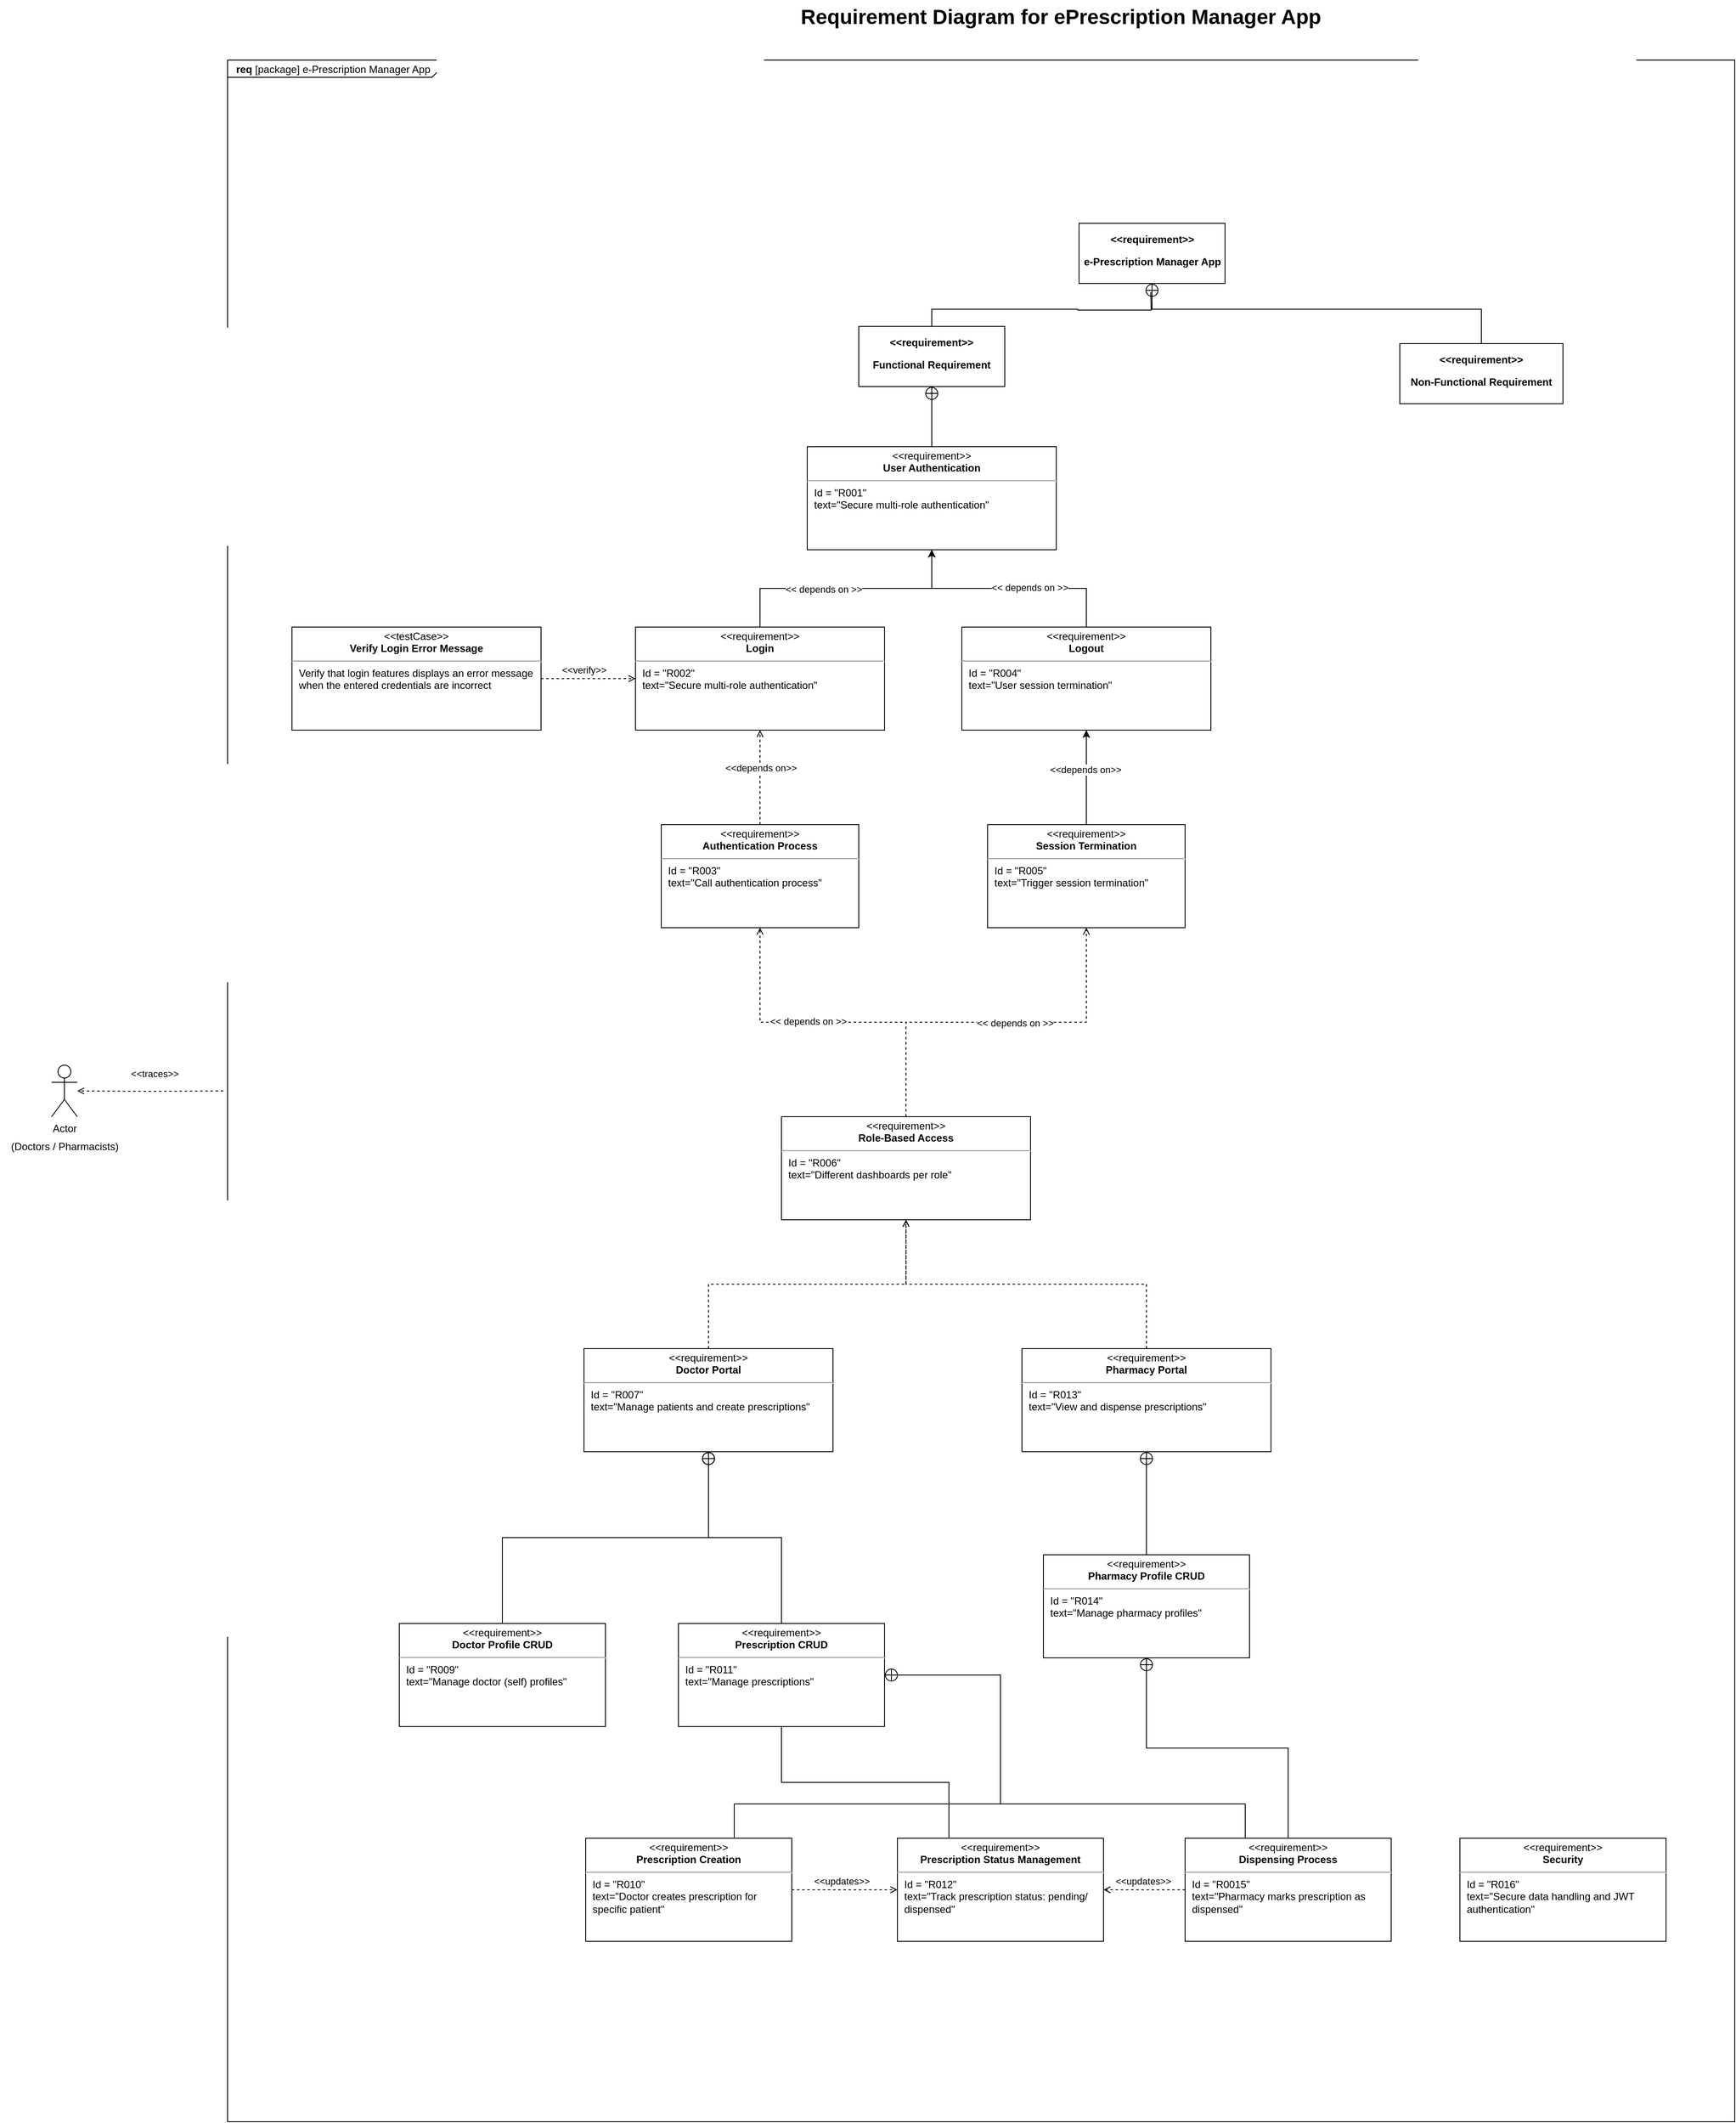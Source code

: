 <mxfile version="28.1.0">
  <diagram name="Page-1" id="929967ad-93f9-6ef4-fab6-5d389245f69c">
    <mxGraphModel dx="2912.5" dy="1089" grid="1" gridSize="10" guides="1" tooltips="1" connect="1" arrows="1" fold="1" page="1" pageScale="1.5" pageWidth="1169" pageHeight="826" background="none" math="0" shadow="0">
      <root>
        <mxCell id="0" style=";html=1;" />
        <mxCell id="1" style=";html=1;" parent="0" />
        <mxCell id="_4qBEY4-anrujqpdwUIn-2" style="edgeStyle=orthogonalEdgeStyle;rounded=0;orthogonalLoop=1;jettySize=auto;html=1;dashed=1;endArrow=open;endFill=0;" parent="1" target="_4qBEY4-anrujqpdwUIn-1" edge="1">
          <mxGeometry relative="1" as="geometry">
            <mxPoint x="80" y="612.5" as="targetPoint" />
            <mxPoint x="-120" y="1300" as="sourcePoint" />
          </mxGeometry>
        </mxCell>
        <mxCell id="_4qBEY4-anrujqpdwUIn-28" value="&amp;lt;&amp;lt;traces&amp;gt;&amp;gt;" style="edgeLabel;html=1;align=center;verticalAlign=middle;resizable=0;points=[];" parent="_4qBEY4-anrujqpdwUIn-2" vertex="1" connectable="0">
          <mxGeometry x="0.359" y="1" relative="1" as="geometry">
            <mxPoint x="35" y="-21" as="offset" />
          </mxGeometry>
        </mxCell>
        <mxCell id="1672d66443f91eb5-1" value="&lt;p style=&quot;margin: 0px ; margin-top: 4px ; margin-left: 10px ; text-align: left&quot;&gt;&lt;b&gt;req&lt;/b&gt;&amp;nbsp;[package] e-Prescription Manager App&lt;/p&gt;" style="html=1;strokeWidth=1;shape=mxgraph.sysml.package;html=1;overflow=fill;whiteSpace=wrap;fillColor=none;gradientColor=none;fontSize=12;align=center;labelX=248.83;" parent="1" vertex="1">
          <mxGeometry x="-115" y="100" width="1755" height="2400" as="geometry" />
        </mxCell>
        <mxCell id="1kUbgRuZnsbzXphaPKb2-5" style="edgeStyle=orthogonalEdgeStyle;rounded=0;orthogonalLoop=1;jettySize=auto;html=1;entryX=0.5;entryY=1;entryDx=0;entryDy=0;dashed=1;endArrow=open;endFill=0;" edge="1" parent="1" source="1672d66443f91eb5-10" target="_4qBEY4-anrujqpdwUIn-47">
          <mxGeometry relative="1" as="geometry" />
        </mxCell>
        <mxCell id="1kUbgRuZnsbzXphaPKb2-6" value="&amp;lt;&amp;lt; depends on &amp;gt;&amp;gt;" style="edgeLabel;html=1;align=center;verticalAlign=middle;resizable=0;points=[];" vertex="1" connectable="0" parent="1kUbgRuZnsbzXphaPKb2-5">
          <mxGeometry x="0.15" y="-1" relative="1" as="geometry">
            <mxPoint as="offset" />
          </mxGeometry>
        </mxCell>
        <mxCell id="1kUbgRuZnsbzXphaPKb2-7" style="edgeStyle=orthogonalEdgeStyle;rounded=0;orthogonalLoop=1;jettySize=auto;html=1;dashed=1;endArrow=open;endFill=0;" edge="1" parent="1" source="1672d66443f91eb5-10" target="_4qBEY4-anrujqpdwUIn-48">
          <mxGeometry relative="1" as="geometry">
            <Array as="points">
              <mxPoint x="675" y="1220" />
              <mxPoint x="885" y="1220" />
            </Array>
          </mxGeometry>
        </mxCell>
        <mxCell id="1kUbgRuZnsbzXphaPKb2-8" value="&amp;lt;&amp;lt; depends on &amp;gt;&amp;gt;" style="edgeLabel;html=1;align=center;verticalAlign=middle;resizable=0;points=[];" vertex="1" connectable="0" parent="1kUbgRuZnsbzXphaPKb2-7">
          <mxGeometry x="0.236" y="-1" relative="1" as="geometry">
            <mxPoint x="-29" as="offset" />
          </mxGeometry>
        </mxCell>
        <mxCell id="1672d66443f91eb5-10" value="&lt;p style=&quot;margin: 0px ; margin-top: 4px ; text-align: center&quot;&gt;&amp;lt;&amp;lt;requirement&amp;gt;&amp;gt;&lt;br&gt;&lt;b&gt;Role-Based Access&lt;/b&gt;&lt;/p&gt;&lt;hr&gt;&lt;p style=&quot;margin: 0px ; margin-left: 8px ; text-align: left&quot;&gt;Id = &quot;R006&quot;&lt;/p&gt;&lt;p style=&quot;margin: 0px ; margin-left: 8px ; text-align: left&quot;&gt;text=&quot;Different dashboards per role&quot;&lt;/p&gt;" style="shape=rect;html=1;overflow=fill;whiteSpace=wrap;" parent="1" vertex="1">
          <mxGeometry x="530" y="1330" width="290" height="120" as="geometry" />
        </mxCell>
        <mxCell id="1672d66443f91eb5-23" value="Requirement Diagram for ePrescription Manager App" style="text;strokeColor=none;fillColor=none;html=1;fontSize=24;fontStyle=1;verticalAlign=middle;align=center;" parent="1" vertex="1">
          <mxGeometry x="100" y="30" width="1510" height="40" as="geometry" />
        </mxCell>
        <mxCell id="_4qBEY4-anrujqpdwUIn-1" value="Actor" style="shape=umlActor;verticalLabelPosition=bottom;verticalAlign=top;html=1;outlineConnect=0;" parent="1" vertex="1">
          <mxGeometry x="-320" y="1270" width="30" height="60" as="geometry" />
        </mxCell>
        <mxCell id="_4qBEY4-anrujqpdwUIn-4" value="(Doctors / Pharmacists)" style="text;html=1;align=center;verticalAlign=middle;resizable=0;points=[];autosize=1;strokeColor=none;fillColor=none;" parent="1" vertex="1">
          <mxGeometry x="-380" y="1350" width="150" height="30" as="geometry" />
        </mxCell>
        <mxCell id="_4qBEY4-anrujqpdwUIn-5" value="&lt;p&gt;&amp;lt;&amp;lt;requirement&amp;gt;&amp;gt;&lt;/p&gt;&lt;p&gt;e-Prescription Manager App&lt;/p&gt;" style="shape=rect;html=1;overflow=fill;whiteSpace=wrap;align=center;fontStyle=1" parent="1" vertex="1">
          <mxGeometry x="876.5" y="290" width="170" height="70" as="geometry" />
        </mxCell>
        <mxCell id="_4qBEY4-anrujqpdwUIn-10" style="edgeStyle=orthogonalEdgeStyle;rounded=0;orthogonalLoop=1;jettySize=auto;html=1;exitX=0.5;exitY=0;exitDx=0;exitDy=0;endArrow=none;endFill=0;" parent="1" source="_4qBEY4-anrujqpdwUIn-6" edge="1">
          <mxGeometry relative="1" as="geometry">
            <mxPoint x="960" y="370" as="targetPoint" />
          </mxGeometry>
        </mxCell>
        <mxCell id="_4qBEY4-anrujqpdwUIn-6" value="&lt;p&gt;&amp;lt;&amp;lt;requirement&amp;gt;&amp;gt;&lt;/p&gt;&lt;p&gt;Functional Requirement&lt;/p&gt;" style="shape=rect;html=1;overflow=fill;whiteSpace=wrap;align=center;fontStyle=1" parent="1" vertex="1">
          <mxGeometry x="620" y="410" width="170" height="70" as="geometry" />
        </mxCell>
        <mxCell id="_4qBEY4-anrujqpdwUIn-7" value="&lt;p&gt;&amp;lt;&amp;lt;requirement&amp;gt;&amp;gt;&lt;/p&gt;&lt;p&gt;Non-Functional Requirement&lt;/p&gt;" style="shape=rect;html=1;overflow=fill;whiteSpace=wrap;align=center;fontStyle=1" parent="1" vertex="1">
          <mxGeometry x="1250" y="430" width="190" height="70" as="geometry" />
        </mxCell>
        <mxCell id="_4qBEY4-anrujqpdwUIn-8" style="edgeStyle=orthogonalEdgeStyle;rounded=0;html=1;endArrow=circlePlus;endFill=0;jettySize=auto;orthogonalLoop=1;entryX=0.5;entryY=1;entryDx=0;entryDy=0;exitX=0.5;exitY=0;exitDx=0;exitDy=0;" parent="1" source="_4qBEY4-anrujqpdwUIn-7" target="_4qBEY4-anrujqpdwUIn-5" edge="1">
          <mxGeometry relative="1" as="geometry">
            <Array as="points">
              <mxPoint x="1345" y="390" />
              <mxPoint x="962" y="390" />
            </Array>
            <mxPoint x="883" y="430" as="sourcePoint" />
            <mxPoint x="990" y="510" as="targetPoint" />
          </mxGeometry>
        </mxCell>
        <mxCell id="_4qBEY4-anrujqpdwUIn-18" value="" style="edgeStyle=orthogonalEdgeStyle;rounded=0;orthogonalLoop=1;jettySize=auto;html=1;endArrow=circlePlus;endFill=0;exitX=0.5;exitY=0;exitDx=0;exitDy=0;" parent="1" source="_4qBEY4-anrujqpdwUIn-21" target="_4qBEY4-anrujqpdwUIn-6" edge="1">
          <mxGeometry relative="1" as="geometry">
            <mxPoint x="700" y="575" as="sourcePoint" />
          </mxGeometry>
        </mxCell>
        <mxCell id="_4qBEY4-anrujqpdwUIn-21" value="&lt;p style=&quot;margin: 0px ; margin-top: 4px ; text-align: center&quot;&gt;&amp;lt;&amp;lt;requirement&amp;gt;&amp;gt;&lt;br&gt;&lt;b&gt;User Authentication&lt;/b&gt;&lt;/p&gt;&lt;hr&gt;&lt;p style=&quot;margin: 0px ; margin-left: 8px ; text-align: left&quot;&gt;Id = &quot;R001&quot;&lt;/p&gt;&lt;p style=&quot;margin: 0px ; margin-left: 8px ; text-align: left&quot;&gt;text=&quot;&lt;span style=&quot;background-color: transparent; color: light-dark(rgb(0, 0, 0), rgb(255, 255, 255)); text-align: center;&quot;&gt;Secure multi-role authentication&lt;/span&gt;&lt;span style=&quot;background-color: transparent; color: light-dark(rgb(0, 0, 0), rgb(255, 255, 255));&quot;&gt;&quot;&lt;/span&gt;&lt;/p&gt;" style="shape=rect;html=1;overflow=fill;whiteSpace=wrap;" parent="1" vertex="1">
          <mxGeometry x="560" y="550" width="290" height="120" as="geometry" />
        </mxCell>
        <mxCell id="_4qBEY4-anrujqpdwUIn-25" style="edgeStyle=orthogonalEdgeStyle;rounded=0;orthogonalLoop=1;jettySize=auto;html=1;entryX=0.5;entryY=1;entryDx=0;entryDy=0;endArrow=open;endFill=0;dashed=1;" parent="1" source="_4qBEY4-anrujqpdwUIn-22" target="1672d66443f91eb5-10" edge="1">
          <mxGeometry relative="1" as="geometry">
            <mxPoint x="660" y="1480" as="targetPoint" />
          </mxGeometry>
        </mxCell>
        <mxCell id="_4qBEY4-anrujqpdwUIn-22" value="&lt;p style=&quot;margin: 0px ; margin-top: 4px ; text-align: center&quot;&gt;&amp;lt;&amp;lt;requirement&amp;gt;&amp;gt;&lt;br&gt;&lt;b&gt;Doctor Portal&lt;/b&gt;&lt;/p&gt;&lt;hr&gt;&lt;p style=&quot;margin: 0px ; margin-left: 8px ; text-align: left&quot;&gt;Id = &quot;R007&quot;&lt;/p&gt;&lt;p style=&quot;margin: 0px ; margin-left: 8px ; text-align: left&quot;&gt;text=&quot;Manage patients and create prescriptions&quot;&lt;/p&gt;" style="shape=rect;html=1;overflow=fill;whiteSpace=wrap;" parent="1" vertex="1">
          <mxGeometry x="300" y="1600" width="290" height="120" as="geometry" />
        </mxCell>
        <mxCell id="1kUbgRuZnsbzXphaPKb2-9" style="edgeStyle=orthogonalEdgeStyle;rounded=0;orthogonalLoop=1;jettySize=auto;html=1;entryX=0.5;entryY=1;entryDx=0;entryDy=0;dashed=1;endArrow=open;endFill=0;" edge="1" parent="1" source="_4qBEY4-anrujqpdwUIn-24" target="1672d66443f91eb5-10">
          <mxGeometry relative="1" as="geometry" />
        </mxCell>
        <mxCell id="_4qBEY4-anrujqpdwUIn-24" value="&lt;p style=&quot;margin: 0px ; margin-top: 4px ; text-align: center&quot;&gt;&amp;lt;&amp;lt;requirement&amp;gt;&amp;gt;&lt;br&gt;&lt;b&gt;Pharmacy Portal&lt;/b&gt;&lt;/p&gt;&lt;hr&gt;&lt;p style=&quot;margin: 0px ; margin-left: 8px ; text-align: left&quot;&gt;Id = &quot;R013&quot;&lt;/p&gt;&lt;p style=&quot;margin: 0px ; margin-left: 8px ; text-align: left&quot;&gt;text=&quot;View and dispense prescriptions&quot;&lt;/p&gt;" style="shape=rect;html=1;overflow=fill;whiteSpace=wrap;" parent="1" vertex="1">
          <mxGeometry x="810" y="1600" width="290" height="120" as="geometry" />
        </mxCell>
        <mxCell id="1kUbgRuZnsbzXphaPKb2-2" style="edgeStyle=orthogonalEdgeStyle;rounded=0;orthogonalLoop=1;jettySize=auto;html=1;" edge="1" parent="1" source="_4qBEY4-anrujqpdwUIn-29" target="_4qBEY4-anrujqpdwUIn-21">
          <mxGeometry relative="1" as="geometry" />
        </mxCell>
        <mxCell id="1kUbgRuZnsbzXphaPKb2-3" value="&amp;lt;&amp;lt; depends on &amp;gt;&amp;gt;" style="edgeLabel;html=1;align=center;verticalAlign=middle;resizable=0;points=[];" vertex="1" connectable="0" parent="1kUbgRuZnsbzXphaPKb2-2">
          <mxGeometry x="-0.181" y="-1" relative="1" as="geometry">
            <mxPoint as="offset" />
          </mxGeometry>
        </mxCell>
        <mxCell id="_4qBEY4-anrujqpdwUIn-29" value="&lt;p style=&quot;margin: 0px ; margin-top: 4px ; text-align: center&quot;&gt;&amp;lt;&amp;lt;requirement&amp;gt;&amp;gt;&lt;br&gt;&lt;b&gt;Login&lt;/b&gt;&lt;/p&gt;&lt;hr&gt;&lt;p style=&quot;margin: 0px ; margin-left: 8px ; text-align: left&quot;&gt;Id = &quot;R002&quot;&lt;/p&gt;&lt;p style=&quot;margin: 0px ; margin-left: 8px ; text-align: left&quot;&gt;text=&quot;&lt;span style=&quot;background-color: transparent; color: light-dark(rgb(0, 0, 0), rgb(255, 255, 255)); text-align: center;&quot;&gt;Secure multi-role authentication&lt;/span&gt;&lt;span style=&quot;background-color: transparent; color: light-dark(rgb(0, 0, 0), rgb(255, 255, 255));&quot;&gt;&quot;&lt;/span&gt;&lt;/p&gt;" style="shape=rect;html=1;overflow=fill;whiteSpace=wrap;" parent="1" vertex="1">
          <mxGeometry x="360" y="760" width="290" height="120" as="geometry" />
        </mxCell>
        <mxCell id="1kUbgRuZnsbzXphaPKb2-1" style="edgeStyle=orthogonalEdgeStyle;rounded=0;orthogonalLoop=1;jettySize=auto;html=1;" edge="1" parent="1" source="_4qBEY4-anrujqpdwUIn-30" target="_4qBEY4-anrujqpdwUIn-21">
          <mxGeometry relative="1" as="geometry" />
        </mxCell>
        <mxCell id="1kUbgRuZnsbzXphaPKb2-4" value="&amp;lt;&amp;lt; depends on &amp;gt;&amp;gt;" style="edgeLabel;html=1;align=center;verticalAlign=middle;resizable=0;points=[];" vertex="1" connectable="0" parent="1kUbgRuZnsbzXphaPKb2-1">
          <mxGeometry x="-0.176" y="-1" relative="1" as="geometry">
            <mxPoint as="offset" />
          </mxGeometry>
        </mxCell>
        <mxCell id="_4qBEY4-anrujqpdwUIn-30" value="&lt;p style=&quot;margin: 0px ; margin-top: 4px ; text-align: center&quot;&gt;&amp;lt;&amp;lt;requirement&amp;gt;&amp;gt;&lt;br&gt;&lt;b&gt;Logout&lt;/b&gt;&lt;/p&gt;&lt;hr&gt;&lt;p style=&quot;margin: 0px ; margin-left: 8px ; text-align: left&quot;&gt;Id = &quot;R004&quot;&lt;/p&gt;&lt;p style=&quot;margin: 0px ; margin-left: 8px ; text-align: left&quot;&gt;text=&quot;User session termination&lt;span style=&quot;background-color: transparent; color: light-dark(rgb(0, 0, 0), rgb(255, 255, 255));&quot;&gt;&quot;&lt;/span&gt;&lt;/p&gt;" style="shape=rect;html=1;overflow=fill;whiteSpace=wrap;" parent="1" vertex="1">
          <mxGeometry x="740" y="760" width="290" height="120" as="geometry" />
        </mxCell>
        <mxCell id="_4qBEY4-anrujqpdwUIn-36" style="edgeStyle=orthogonalEdgeStyle;rounded=0;orthogonalLoop=1;jettySize=auto;html=1;exitX=1;exitY=0.5;exitDx=0;exitDy=0;dashed=1;endArrow=open;endFill=0;" parent="1" source="_4qBEY4-anrujqpdwUIn-35" target="_4qBEY4-anrujqpdwUIn-29" edge="1">
          <mxGeometry relative="1" as="geometry" />
        </mxCell>
        <mxCell id="_4qBEY4-anrujqpdwUIn-37" value="&amp;lt;&amp;lt;verify&amp;gt;&amp;gt;" style="edgeLabel;html=1;align=center;verticalAlign=middle;resizable=0;points=[];" parent="_4qBEY4-anrujqpdwUIn-36" vertex="1" connectable="0">
          <mxGeometry x="0.128" relative="1" as="geometry">
            <mxPoint x="-12" y="-10" as="offset" />
          </mxGeometry>
        </mxCell>
        <mxCell id="_4qBEY4-anrujqpdwUIn-35" value="&lt;p style=&quot;margin: 0px ; margin-top: 4px ; text-align: center&quot;&gt;&amp;lt;&amp;lt;testCase&amp;gt;&amp;gt;&lt;br&gt;&lt;b&gt;Verify Login Error Message&lt;/b&gt;&lt;/p&gt;&lt;hr&gt;&lt;p style=&quot;margin: 0px ; margin-left: 8px ; text-align: left&quot;&gt;Verify that login features displays an error message when the entered credentials are incorrect&lt;/p&gt;" style="shape=rect;html=1;overflow=fill;whiteSpace=wrap;" parent="1" vertex="1">
          <mxGeometry x="-40" y="760" width="290" height="120" as="geometry" />
        </mxCell>
        <mxCell id="_4qBEY4-anrujqpdwUIn-44" style="edgeStyle=orthogonalEdgeStyle;rounded=0;orthogonalLoop=1;jettySize=auto;html=1;entryX=0.5;entryY=1;entryDx=0;entryDy=0;endArrow=circlePlus;endFill=0;" parent="1" source="_4qBEY4-anrujqpdwUIn-40" target="_4qBEY4-anrujqpdwUIn-22" edge="1">
          <mxGeometry relative="1" as="geometry" />
        </mxCell>
        <mxCell id="_4qBEY4-anrujqpdwUIn-40" value="&lt;p style=&quot;margin: 0px ; margin-top: 4px ; text-align: center&quot;&gt;&amp;lt;&amp;lt;requirement&amp;gt;&amp;gt;&lt;br&gt;&lt;b&gt;Doctor Profile CRUD&lt;/b&gt;&lt;/p&gt;&lt;hr&gt;&lt;p style=&quot;margin: 0px ; margin-left: 8px ; text-align: left&quot;&gt;Id = &quot;R009&quot;&lt;/p&gt;&lt;p style=&quot;margin: 0px ; margin-left: 8px ; text-align: left&quot;&gt;text=&quot;Manage doctor (self) profiles&quot;&lt;/p&gt;" style="shape=rect;html=1;overflow=fill;whiteSpace=wrap;" parent="1" vertex="1">
          <mxGeometry x="85" y="1920" width="240" height="120" as="geometry" />
        </mxCell>
        <mxCell id="1kUbgRuZnsbzXphaPKb2-10" style="edgeStyle=orthogonalEdgeStyle;rounded=0;orthogonalLoop=1;jettySize=auto;html=1;entryX=0.5;entryY=1;entryDx=0;entryDy=0;endArrow=circlePlus;endFill=0;" edge="1" parent="1" source="_4qBEY4-anrujqpdwUIn-42" target="_4qBEY4-anrujqpdwUIn-22">
          <mxGeometry relative="1" as="geometry" />
        </mxCell>
        <mxCell id="_4qBEY4-anrujqpdwUIn-42" value="&lt;p style=&quot;margin: 0px ; margin-top: 4px ; text-align: center&quot;&gt;&amp;lt;&amp;lt;requirement&amp;gt;&amp;gt;&lt;br&gt;&lt;b&gt;Prescription CRUD&lt;/b&gt;&lt;/p&gt;&lt;hr&gt;&lt;p style=&quot;margin: 0px ; margin-left: 8px ; text-align: left&quot;&gt;Id = &quot;R011&quot;&lt;/p&gt;&lt;p style=&quot;margin: 0px ; margin-left: 8px ; text-align: left&quot;&gt;text=&quot;Manage prescriptions&quot;&lt;/p&gt;" style="shape=rect;html=1;overflow=fill;whiteSpace=wrap;" parent="1" vertex="1">
          <mxGeometry x="410" y="1920" width="240" height="120" as="geometry" />
        </mxCell>
        <mxCell id="_4qBEY4-anrujqpdwUIn-55" style="edgeStyle=orthogonalEdgeStyle;rounded=0;orthogonalLoop=1;jettySize=auto;html=1;endArrow=circlePlus;endFill=0;" parent="1" source="_4qBEY4-anrujqpdwUIn-43" target="_4qBEY4-anrujqpdwUIn-24" edge="1">
          <mxGeometry relative="1" as="geometry" />
        </mxCell>
        <mxCell id="_4qBEY4-anrujqpdwUIn-43" value="&lt;p style=&quot;margin: 0px ; margin-top: 4px ; text-align: center&quot;&gt;&amp;lt;&amp;lt;requirement&amp;gt;&amp;gt;&lt;br&gt;&lt;b&gt;Pharmacy Profile CRUD&lt;/b&gt;&lt;/p&gt;&lt;hr&gt;&lt;p style=&quot;margin: 0px ; margin-left: 8px ; text-align: left&quot;&gt;Id = &quot;R014&quot;&lt;/p&gt;&lt;p style=&quot;margin: 0px ; margin-left: 8px ; text-align: left&quot;&gt;text=&quot;Manage pharmacy profiles&quot;&lt;/p&gt;" style="shape=rect;html=1;overflow=fill;whiteSpace=wrap;" parent="1" vertex="1">
          <mxGeometry x="835" y="1840" width="240" height="120" as="geometry" />
        </mxCell>
        <mxCell id="_4qBEY4-anrujqpdwUIn-49" style="edgeStyle=orthogonalEdgeStyle;rounded=0;orthogonalLoop=1;jettySize=auto;html=1;dashed=1;endArrow=open;endFill=0;" parent="1" source="_4qBEY4-anrujqpdwUIn-47" target="_4qBEY4-anrujqpdwUIn-29" edge="1">
          <mxGeometry relative="1" as="geometry" />
        </mxCell>
        <mxCell id="_4qBEY4-anrujqpdwUIn-51" value="&amp;lt;&amp;lt;depends on&amp;gt;&amp;gt;" style="edgeLabel;html=1;align=center;verticalAlign=middle;resizable=0;points=[];" parent="_4qBEY4-anrujqpdwUIn-49" vertex="1" connectable="0">
          <mxGeometry x="0.208" y="-1" relative="1" as="geometry">
            <mxPoint as="offset" />
          </mxGeometry>
        </mxCell>
        <mxCell id="_4qBEY4-anrujqpdwUIn-47" value="&lt;p style=&quot;margin: 0px ; margin-top: 4px ; text-align: center&quot;&gt;&amp;lt;&amp;lt;requirement&amp;gt;&amp;gt;&lt;br&gt;&lt;b&gt;Authentication Process&lt;/b&gt;&lt;/p&gt;&lt;hr&gt;&lt;p style=&quot;margin: 0px ; margin-left: 8px ; text-align: left&quot;&gt;Id = &quot;R003&quot;&lt;/p&gt;&lt;p style=&quot;margin: 0px ; margin-left: 8px ; text-align: left&quot;&gt;text=&quot;Call authentication process&quot;&lt;/p&gt;" style="shape=rect;html=1;overflow=fill;whiteSpace=wrap;" parent="1" vertex="1">
          <mxGeometry x="390" y="990" width="230" height="120" as="geometry" />
        </mxCell>
        <mxCell id="_4qBEY4-anrujqpdwUIn-50" style="edgeStyle=orthogonalEdgeStyle;rounded=0;orthogonalLoop=1;jettySize=auto;html=1;entryX=0.5;entryY=1;entryDx=0;entryDy=0;" parent="1" source="_4qBEY4-anrujqpdwUIn-48" target="_4qBEY4-anrujqpdwUIn-30" edge="1">
          <mxGeometry relative="1" as="geometry" />
        </mxCell>
        <mxCell id="_4qBEY4-anrujqpdwUIn-52" value="&amp;lt;&amp;lt;depends on&amp;gt;&amp;gt;" style="edgeLabel;html=1;align=center;verticalAlign=middle;resizable=0;points=[];" parent="_4qBEY4-anrujqpdwUIn-50" vertex="1" connectable="0">
          <mxGeometry x="0.165" y="1" relative="1" as="geometry">
            <mxPoint as="offset" />
          </mxGeometry>
        </mxCell>
        <mxCell id="_4qBEY4-anrujqpdwUIn-48" value="&lt;p style=&quot;margin: 0px ; margin-top: 4px ; text-align: center&quot;&gt;&amp;lt;&amp;lt;requirement&amp;gt;&amp;gt;&lt;br&gt;&lt;b&gt;Session Termination&lt;/b&gt;&lt;/p&gt;&lt;hr&gt;&lt;p style=&quot;margin: 0px ; margin-left: 8px ; text-align: left&quot;&gt;Id = &quot;R005&quot;&lt;/p&gt;&lt;p style=&quot;margin: 0px ; margin-left: 8px ; text-align: left&quot;&gt;text=&quot;Trigger session termination&quot;&lt;/p&gt;" style="shape=rect;html=1;overflow=fill;whiteSpace=wrap;" parent="1" vertex="1">
          <mxGeometry x="770" y="990" width="230" height="120" as="geometry" />
        </mxCell>
        <mxCell id="_4qBEY4-anrujqpdwUIn-59" style="edgeStyle=orthogonalEdgeStyle;rounded=0;orthogonalLoop=1;jettySize=auto;html=1;endArrow=circlePlus;endFill=0;" parent="1" source="_4qBEY4-anrujqpdwUIn-56" target="_4qBEY4-anrujqpdwUIn-42" edge="1">
          <mxGeometry relative="1" as="geometry">
            <Array as="points">
              <mxPoint x="475" y="2130" />
              <mxPoint x="785" y="2130" />
            </Array>
          </mxGeometry>
        </mxCell>
        <mxCell id="_4qBEY4-anrujqpdwUIn-64" style="edgeStyle=orthogonalEdgeStyle;rounded=0;orthogonalLoop=1;jettySize=auto;html=1;entryX=0;entryY=0.5;entryDx=0;entryDy=0;dashed=1;endArrow=open;endFill=0;" parent="1" source="_4qBEY4-anrujqpdwUIn-56" target="_4qBEY4-anrujqpdwUIn-57" edge="1">
          <mxGeometry relative="1" as="geometry" />
        </mxCell>
        <mxCell id="_4qBEY4-anrujqpdwUIn-65" value="&amp;lt;&amp;lt;updates&amp;gt;&amp;gt;" style="edgeLabel;html=1;align=center;verticalAlign=middle;resizable=0;points=[];" parent="_4qBEY4-anrujqpdwUIn-64" vertex="1" connectable="0">
          <mxGeometry x="0.06" relative="1" as="geometry">
            <mxPoint x="-7" y="-10" as="offset" />
          </mxGeometry>
        </mxCell>
        <mxCell id="_4qBEY4-anrujqpdwUIn-56" value="&lt;p style=&quot;margin: 0px ; margin-top: 4px ; text-align: center&quot;&gt;&amp;lt;&amp;lt;requirement&amp;gt;&amp;gt;&lt;br&gt;&lt;b&gt;Prescription Creation&lt;/b&gt;&lt;/p&gt;&lt;hr&gt;&lt;p style=&quot;margin: 0px ; margin-left: 8px ; text-align: left&quot;&gt;Id = &quot;R010&quot;&lt;/p&gt;&lt;p style=&quot;margin: 0px ; margin-left: 8px ; text-align: left&quot;&gt;text=&quot;Doctor creates prescription for specific patient&quot;&lt;/p&gt;" style="shape=rect;html=1;overflow=fill;whiteSpace=wrap;" parent="1" vertex="1">
          <mxGeometry x="302" y="2170" width="240" height="120" as="geometry" />
        </mxCell>
        <mxCell id="_4qBEY4-anrujqpdwUIn-61" style="edgeStyle=orthogonalEdgeStyle;rounded=0;orthogonalLoop=1;jettySize=auto;html=1;entryX=0.5;entryY=1;entryDx=0;entryDy=0;endArrow=none;endFill=0;exitX=0.25;exitY=0;exitDx=0;exitDy=0;" parent="1" source="_4qBEY4-anrujqpdwUIn-57" target="_4qBEY4-anrujqpdwUIn-42" edge="1">
          <mxGeometry relative="1" as="geometry" />
        </mxCell>
        <mxCell id="_4qBEY4-anrujqpdwUIn-57" value="&lt;p style=&quot;margin: 0px ; margin-top: 4px ; text-align: center&quot;&gt;&amp;lt;&amp;lt;requirement&amp;gt;&amp;gt;&lt;br&gt;&lt;b&gt;Prescription Status Management&lt;/b&gt;&lt;/p&gt;&lt;hr&gt;&lt;p style=&quot;margin: 0px ; margin-left: 8px ; text-align: left&quot;&gt;Id = &quot;R012&quot;&lt;/p&gt;&lt;p style=&quot;margin: 0px ; margin-left: 8px ; text-align: left&quot;&gt;text=&quot;Track prescription status: pending/ dispensed&quot;&lt;/p&gt;" style="shape=rect;html=1;overflow=fill;whiteSpace=wrap;" parent="1" vertex="1">
          <mxGeometry x="665" y="2170" width="240" height="120" as="geometry" />
        </mxCell>
        <mxCell id="_4qBEY4-anrujqpdwUIn-60" style="edgeStyle=orthogonalEdgeStyle;rounded=0;orthogonalLoop=1;jettySize=auto;html=1;endArrow=none;endFill=0;" parent="1" source="_4qBEY4-anrujqpdwUIn-58" target="_4qBEY4-anrujqpdwUIn-42" edge="1">
          <mxGeometry relative="1" as="geometry">
            <Array as="points">
              <mxPoint x="1070" y="2130" />
              <mxPoint x="785" y="2130" />
            </Array>
          </mxGeometry>
        </mxCell>
        <mxCell id="_4qBEY4-anrujqpdwUIn-62" style="edgeStyle=orthogonalEdgeStyle;rounded=0;orthogonalLoop=1;jettySize=auto;html=1;entryX=1;entryY=0.5;entryDx=0;entryDy=0;dashed=1;endArrow=open;endFill=0;" parent="1" source="_4qBEY4-anrujqpdwUIn-58" target="_4qBEY4-anrujqpdwUIn-57" edge="1">
          <mxGeometry relative="1" as="geometry" />
        </mxCell>
        <mxCell id="_4qBEY4-anrujqpdwUIn-63" value="&amp;lt;&amp;lt;updates&amp;gt;&amp;gt;" style="edgeLabel;html=1;align=center;verticalAlign=middle;resizable=0;points=[];" parent="_4qBEY4-anrujqpdwUIn-62" vertex="1" connectable="0">
          <mxGeometry x="0.046" relative="1" as="geometry">
            <mxPoint y="-10" as="offset" />
          </mxGeometry>
        </mxCell>
        <mxCell id="1kUbgRuZnsbzXphaPKb2-11" style="edgeStyle=orthogonalEdgeStyle;rounded=0;orthogonalLoop=1;jettySize=auto;html=1;entryX=0.5;entryY=1;entryDx=0;entryDy=0;endArrow=circlePlus;endFill=0;" edge="1" parent="1" source="_4qBEY4-anrujqpdwUIn-58" target="_4qBEY4-anrujqpdwUIn-43">
          <mxGeometry relative="1" as="geometry" />
        </mxCell>
        <mxCell id="_4qBEY4-anrujqpdwUIn-58" value="&lt;p style=&quot;margin: 0px ; margin-top: 4px ; text-align: center&quot;&gt;&amp;lt;&amp;lt;requirement&amp;gt;&amp;gt;&lt;br&gt;&lt;b&gt;Dispensing Process&lt;/b&gt;&lt;/p&gt;&lt;hr&gt;&lt;p style=&quot;margin: 0px ; margin-left: 8px ; text-align: left&quot;&gt;Id = &quot;R0015&quot;&lt;/p&gt;&lt;p style=&quot;margin: 0px ; margin-left: 8px ; text-align: left&quot;&gt;text=&quot;Pharmacy marks prescription as dispensed&quot;&lt;/p&gt;" style="shape=rect;html=1;overflow=fill;whiteSpace=wrap;" parent="1" vertex="1">
          <mxGeometry x="1000" y="2170" width="240" height="120" as="geometry" />
        </mxCell>
        <mxCell id="_4qBEY4-anrujqpdwUIn-68" value="&lt;p style=&quot;margin: 0px ; margin-top: 4px ; text-align: center&quot;&gt;&amp;lt;&amp;lt;requirement&amp;gt;&amp;gt;&lt;br&gt;&lt;b&gt;Security&lt;/b&gt;&lt;/p&gt;&lt;hr&gt;&lt;p style=&quot;margin: 0px ; margin-left: 8px ; text-align: left&quot;&gt;Id = &quot;R016&quot;&lt;/p&gt;&lt;p style=&quot;margin: 0px ; margin-left: 8px ; text-align: left&quot;&gt;text=&quot;Secure data handling and JWT authentication&quot;&lt;/p&gt;" style="shape=rect;html=1;overflow=fill;whiteSpace=wrap;" parent="1" vertex="1">
          <mxGeometry x="1320" y="2170" width="240" height="120" as="geometry" />
        </mxCell>
      </root>
    </mxGraphModel>
  </diagram>
</mxfile>
